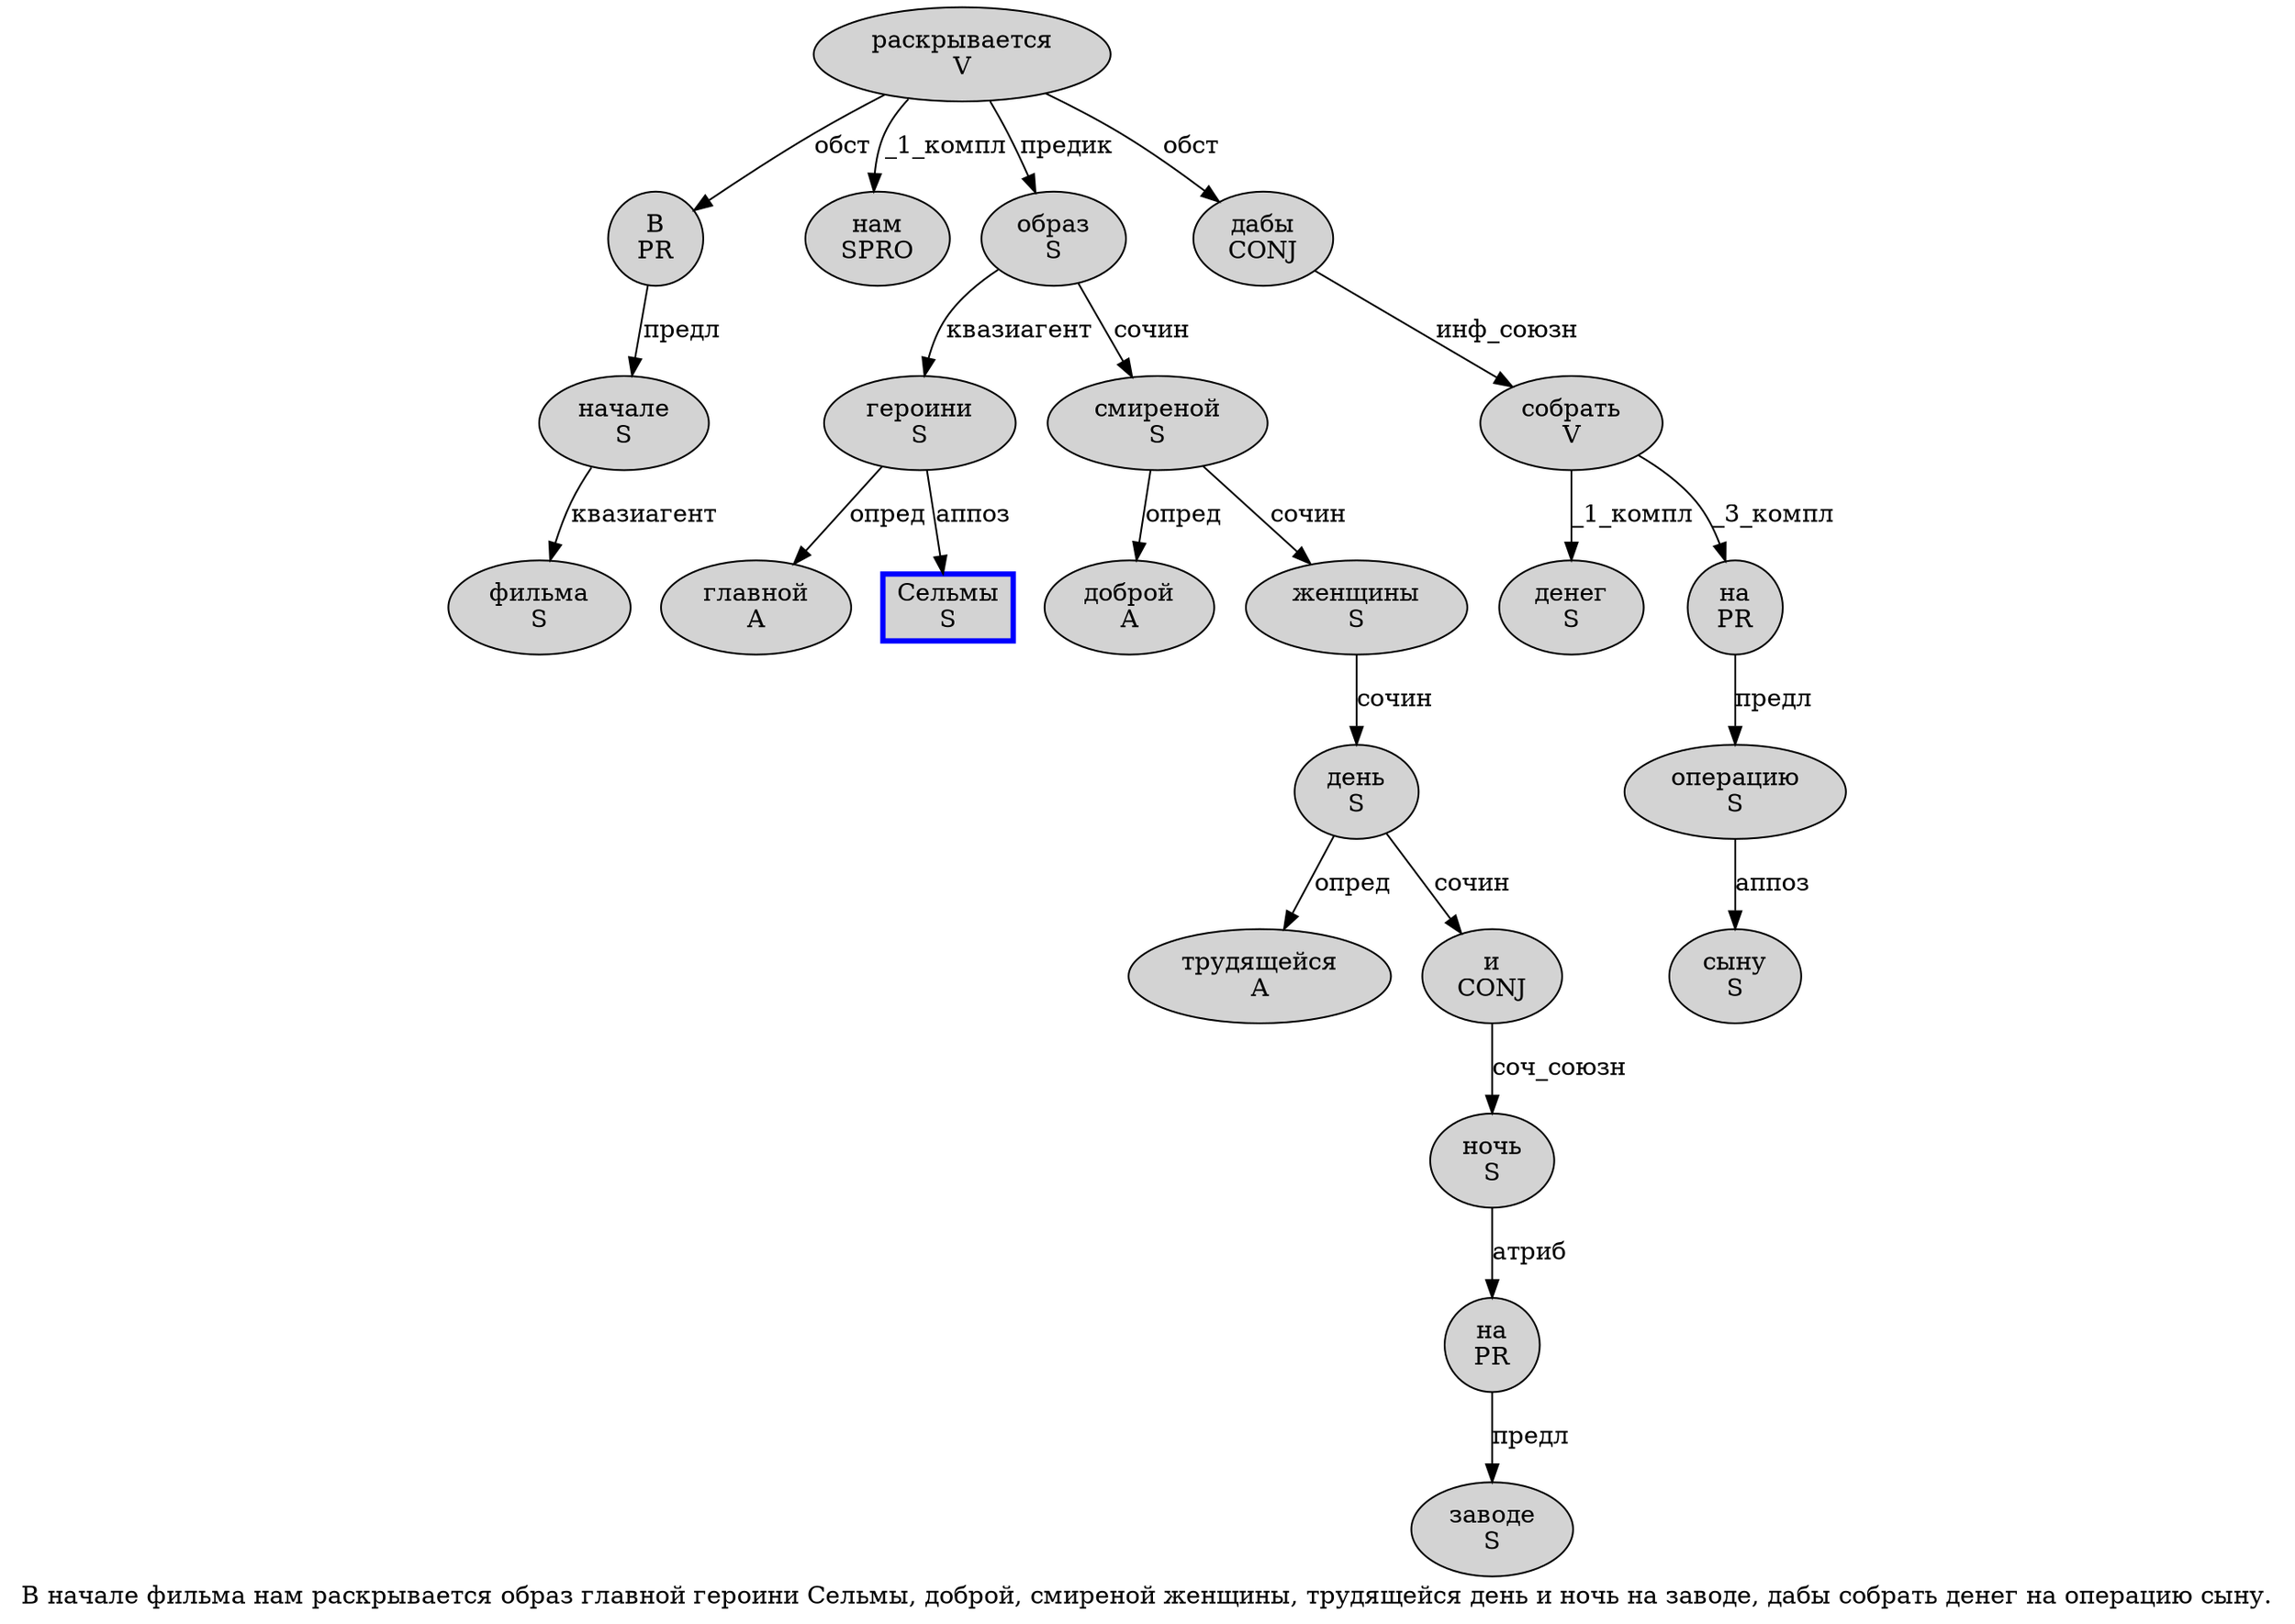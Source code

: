 digraph SENTENCE_2347 {
	graph [label="В начале фильма нам раскрывается образ главной героини Сельмы, доброй, смиреной женщины, трудящейся день и ночь на заводе, дабы собрать денег на операцию сыну."]
	node [style=filled]
		0 [label="В
PR" color="" fillcolor=lightgray penwidth=1 shape=ellipse]
		1 [label="начале
S" color="" fillcolor=lightgray penwidth=1 shape=ellipse]
		2 [label="фильма
S" color="" fillcolor=lightgray penwidth=1 shape=ellipse]
		3 [label="нам
SPRO" color="" fillcolor=lightgray penwidth=1 shape=ellipse]
		4 [label="раскрывается
V" color="" fillcolor=lightgray penwidth=1 shape=ellipse]
		5 [label="образ
S" color="" fillcolor=lightgray penwidth=1 shape=ellipse]
		6 [label="главной
A" color="" fillcolor=lightgray penwidth=1 shape=ellipse]
		7 [label="героини
S" color="" fillcolor=lightgray penwidth=1 shape=ellipse]
		8 [label="Сельмы
S" color=blue fillcolor=lightgray penwidth=3 shape=box]
		10 [label="доброй
A" color="" fillcolor=lightgray penwidth=1 shape=ellipse]
		12 [label="смиреной
S" color="" fillcolor=lightgray penwidth=1 shape=ellipse]
		13 [label="женщины
S" color="" fillcolor=lightgray penwidth=1 shape=ellipse]
		15 [label="трудящейся
A" color="" fillcolor=lightgray penwidth=1 shape=ellipse]
		16 [label="день
S" color="" fillcolor=lightgray penwidth=1 shape=ellipse]
		17 [label="и
CONJ" color="" fillcolor=lightgray penwidth=1 shape=ellipse]
		18 [label="ночь
S" color="" fillcolor=lightgray penwidth=1 shape=ellipse]
		19 [label="на
PR" color="" fillcolor=lightgray penwidth=1 shape=ellipse]
		20 [label="заводе
S" color="" fillcolor=lightgray penwidth=1 shape=ellipse]
		22 [label="дабы
CONJ" color="" fillcolor=lightgray penwidth=1 shape=ellipse]
		23 [label="собрать
V" color="" fillcolor=lightgray penwidth=1 shape=ellipse]
		24 [label="денег
S" color="" fillcolor=lightgray penwidth=1 shape=ellipse]
		25 [label="на
PR" color="" fillcolor=lightgray penwidth=1 shape=ellipse]
		26 [label="операцию
S" color="" fillcolor=lightgray penwidth=1 shape=ellipse]
		27 [label="сыну
S" color="" fillcolor=lightgray penwidth=1 shape=ellipse]
			17 -> 18 [label="соч_союзн"]
			22 -> 23 [label="инф_союзн"]
			7 -> 6 [label="опред"]
			7 -> 8 [label="аппоз"]
			16 -> 15 [label="опред"]
			16 -> 17 [label="сочин"]
			25 -> 26 [label="предл"]
			5 -> 7 [label="квазиагент"]
			5 -> 12 [label="сочин"]
			4 -> 0 [label="обст"]
			4 -> 3 [label="_1_компл"]
			4 -> 5 [label="предик"]
			4 -> 22 [label="обст"]
			18 -> 19 [label="атриб"]
			23 -> 24 [label="_1_компл"]
			23 -> 25 [label="_3_компл"]
			1 -> 2 [label="квазиагент"]
			13 -> 16 [label="сочин"]
			12 -> 10 [label="опред"]
			12 -> 13 [label="сочин"]
			0 -> 1 [label="предл"]
			19 -> 20 [label="предл"]
			26 -> 27 [label="аппоз"]
}